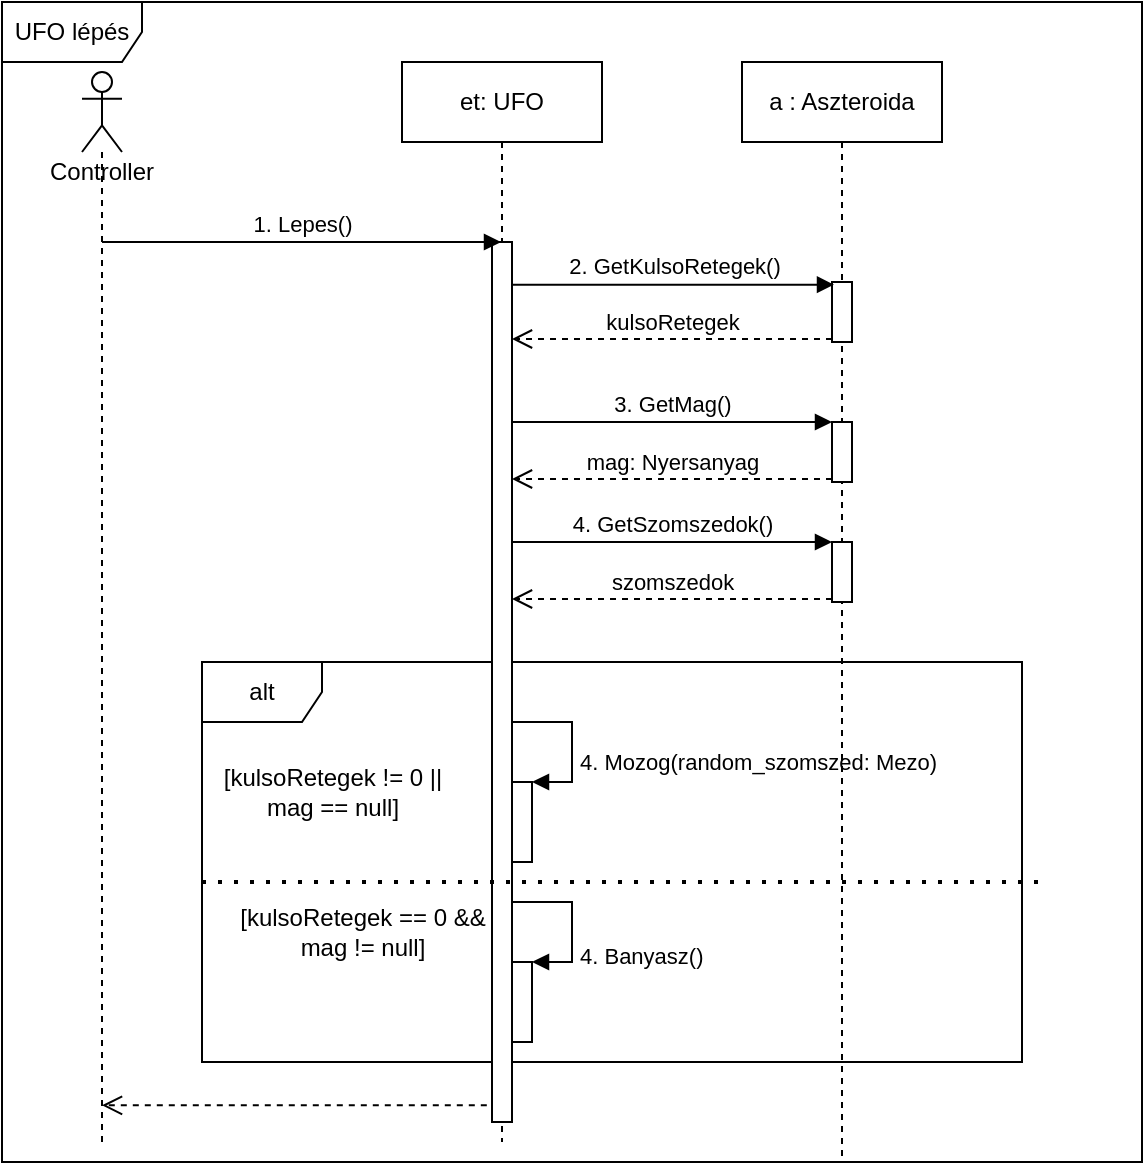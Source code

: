<mxfile version="14.5.3" type="github">
  <diagram id="kgpKYQtTHZ0yAKxKKP6v" name="Page-1">
    <mxGraphModel dx="1038" dy="548" grid="1" gridSize="10" guides="1" tooltips="1" connect="1" arrows="1" fold="1" page="1" pageScale="1" pageWidth="850" pageHeight="1100" math="0" shadow="0">
      <root>
        <mxCell id="0" />
        <mxCell id="1" parent="0" />
        <mxCell id="CXzAZYz8Gu9tlIhDbCPh-1" value="UFO lépés" style="shape=umlFrame;whiteSpace=wrap;html=1;width=70;height=30;" parent="1" vertex="1">
          <mxGeometry x="70" y="50" width="570" height="580" as="geometry" />
        </mxCell>
        <mxCell id="CXzAZYz8Gu9tlIhDbCPh-2" value="alt" style="shape=umlFrame;whiteSpace=wrap;html=1;" parent="1" vertex="1">
          <mxGeometry x="170" y="380" width="410" height="200" as="geometry" />
        </mxCell>
        <mxCell id="CXzAZYz8Gu9tlIhDbCPh-3" value="et: UFO" style="shape=umlLifeline;perimeter=lifelinePerimeter;whiteSpace=wrap;html=1;container=1;collapsible=0;recursiveResize=0;outlineConnect=0;" parent="1" vertex="1">
          <mxGeometry x="270" y="80" width="100" height="540" as="geometry" />
        </mxCell>
        <mxCell id="CXzAZYz8Gu9tlIhDbCPh-4" value="" style="html=1;points=[];perimeter=orthogonalPerimeter;" parent="CXzAZYz8Gu9tlIhDbCPh-3" vertex="1">
          <mxGeometry x="45" y="90" width="10" height="440" as="geometry" />
        </mxCell>
        <mxCell id="CXzAZYz8Gu9tlIhDbCPh-5" value="" style="html=1;points=[];perimeter=orthogonalPerimeter;" parent="CXzAZYz8Gu9tlIhDbCPh-3" vertex="1">
          <mxGeometry x="55" y="360" width="10" height="40" as="geometry" />
        </mxCell>
        <mxCell id="CXzAZYz8Gu9tlIhDbCPh-6" value="4. Mozog(random_szomszed: Mezo)" style="edgeStyle=orthogonalEdgeStyle;html=1;align=left;spacingLeft=2;endArrow=block;rounded=0;entryX=1;entryY=0;" parent="CXzAZYz8Gu9tlIhDbCPh-3" target="CXzAZYz8Gu9tlIhDbCPh-5" edge="1" source="CXzAZYz8Gu9tlIhDbCPh-4">
          <mxGeometry x="0.25" relative="1" as="geometry">
            <mxPoint x="55" y="270" as="sourcePoint" />
            <Array as="points">
              <mxPoint x="85" y="330" />
              <mxPoint x="85" y="360" />
            </Array>
            <mxPoint as="offset" />
          </mxGeometry>
        </mxCell>
        <mxCell id="CXzAZYz8Gu9tlIhDbCPh-7" value="" style="html=1;points=[];perimeter=orthogonalPerimeter;" parent="CXzAZYz8Gu9tlIhDbCPh-3" vertex="1">
          <mxGeometry x="55" y="450" width="10" height="40" as="geometry" />
        </mxCell>
        <mxCell id="CXzAZYz8Gu9tlIhDbCPh-8" value="4. Banyasz()" style="edgeStyle=orthogonalEdgeStyle;html=1;align=left;spacingLeft=2;endArrow=block;rounded=0;entryX=1;entryY=0;" parent="CXzAZYz8Gu9tlIhDbCPh-3" target="CXzAZYz8Gu9tlIhDbCPh-7" edge="1" source="CXzAZYz8Gu9tlIhDbCPh-4">
          <mxGeometry x="0.429" relative="1" as="geometry">
            <mxPoint x="55" y="370" as="sourcePoint" />
            <Array as="points">
              <mxPoint x="85" y="420" />
              <mxPoint x="85" y="450" />
            </Array>
            <mxPoint as="offset" />
          </mxGeometry>
        </mxCell>
        <mxCell id="CXzAZYz8Gu9tlIhDbCPh-9" value="1. Lepes()" style="html=1;verticalAlign=bottom;endArrow=block;" parent="1" source="CXzAZYz8Gu9tlIhDbCPh-18" target="CXzAZYz8Gu9tlIhDbCPh-3" edge="1">
          <mxGeometry width="80" relative="1" as="geometry">
            <mxPoint x="150" y="170" as="sourcePoint" />
            <mxPoint x="240" y="170" as="targetPoint" />
            <Array as="points">
              <mxPoint x="290" y="170" />
            </Array>
          </mxGeometry>
        </mxCell>
        <mxCell id="CXzAZYz8Gu9tlIhDbCPh-10" value="" style="endArrow=none;dashed=1;html=1;dashPattern=1 3;strokeWidth=2;" parent="1" edge="1">
          <mxGeometry width="50" height="50" relative="1" as="geometry">
            <mxPoint x="170" y="490" as="sourcePoint" />
            <mxPoint x="592" y="490" as="targetPoint" />
            <Array as="points" />
          </mxGeometry>
        </mxCell>
        <mxCell id="CXzAZYz8Gu9tlIhDbCPh-11" value="[kulsoRetegek == 0 &amp;amp;&amp;amp; &lt;br&gt;mag != null]" style="text;html=1;align=center;verticalAlign=middle;resizable=0;points=[];autosize=1;" parent="1" vertex="1">
          <mxGeometry x="180" y="500" width="140" height="30" as="geometry" />
        </mxCell>
        <mxCell id="CXzAZYz8Gu9tlIhDbCPh-12" value="[kulsoRetegek != 0 || &lt;br&gt;mag == null]" style="text;html=1;align=center;verticalAlign=middle;resizable=0;points=[];autosize=1;" parent="1" vertex="1">
          <mxGeometry x="170" y="430" width="130" height="30" as="geometry" />
        </mxCell>
        <mxCell id="CXzAZYz8Gu9tlIhDbCPh-13" value="" style="html=1;verticalAlign=bottom;endArrow=open;dashed=1;endSize=8;exitX=-0.26;exitY=0.981;exitDx=0;exitDy=0;exitPerimeter=0;" parent="1" source="CXzAZYz8Gu9tlIhDbCPh-4" target="CXzAZYz8Gu9tlIhDbCPh-18" edge="1">
          <mxGeometry relative="1" as="geometry">
            <mxPoint x="320" y="410" as="sourcePoint" />
            <mxPoint x="160" y="454" as="targetPoint" />
          </mxGeometry>
        </mxCell>
        <mxCell id="CXzAZYz8Gu9tlIhDbCPh-14" value="a : Aszteroida" style="shape=umlLifeline;perimeter=lifelinePerimeter;whiteSpace=wrap;html=1;container=1;collapsible=0;recursiveResize=0;outlineConnect=0;" parent="1" vertex="1">
          <mxGeometry x="440" y="80" width="100" height="550" as="geometry" />
        </mxCell>
        <mxCell id="CXzAZYz8Gu9tlIhDbCPh-15" value="" style="html=1;points=[];perimeter=orthogonalPerimeter;" parent="CXzAZYz8Gu9tlIhDbCPh-14" vertex="1">
          <mxGeometry x="45" y="110" width="10" height="30" as="geometry" />
        </mxCell>
        <mxCell id="CXzAZYz8Gu9tlIhDbCPh-20" value="" style="html=1;points=[];perimeter=orthogonalPerimeter;" parent="CXzAZYz8Gu9tlIhDbCPh-14" vertex="1">
          <mxGeometry x="45" y="180" width="10" height="30" as="geometry" />
        </mxCell>
        <mxCell id="fiiyHMroURkyzTdyL4wV-3" value="" style="html=1;points=[];perimeter=orthogonalPerimeter;" vertex="1" parent="CXzAZYz8Gu9tlIhDbCPh-14">
          <mxGeometry x="45" y="240" width="10" height="30" as="geometry" />
        </mxCell>
        <mxCell id="CXzAZYz8Gu9tlIhDbCPh-16" value="2. GetKulsoRetegek()" style="html=1;verticalAlign=bottom;endArrow=block;entryX=0.1;entryY=0.045;entryDx=0;entryDy=0;entryPerimeter=0;" parent="1" source="CXzAZYz8Gu9tlIhDbCPh-4" target="CXzAZYz8Gu9tlIhDbCPh-15" edge="1">
          <mxGeometry relative="1" as="geometry">
            <mxPoint x="340" y="170.0" as="sourcePoint" />
          </mxGeometry>
        </mxCell>
        <mxCell id="CXzAZYz8Gu9tlIhDbCPh-17" value="kulsoRetegek" style="html=1;verticalAlign=bottom;endArrow=open;dashed=1;endSize=8;exitX=0;exitY=0.95;" parent="1" source="CXzAZYz8Gu9tlIhDbCPh-15" target="CXzAZYz8Gu9tlIhDbCPh-4" edge="1">
          <mxGeometry relative="1" as="geometry">
            <mxPoint x="415" y="246" as="targetPoint" />
          </mxGeometry>
        </mxCell>
        <mxCell id="CXzAZYz8Gu9tlIhDbCPh-18" value="Controller" style="shape=umlLifeline;participant=umlActor;perimeter=lifelinePerimeter;whiteSpace=wrap;html=1;container=1;collapsible=0;recursiveResize=0;verticalAlign=top;spacingTop=36;outlineConnect=0;" parent="1" vertex="1">
          <mxGeometry x="110" y="85" width="20" height="535" as="geometry" />
        </mxCell>
        <mxCell id="CXzAZYz8Gu9tlIhDbCPh-21" value="3. GetMag()" style="html=1;verticalAlign=bottom;endArrow=block;entryX=0;entryY=0;" parent="1" source="CXzAZYz8Gu9tlIhDbCPh-4" target="CXzAZYz8Gu9tlIhDbCPh-20" edge="1">
          <mxGeometry relative="1" as="geometry">
            <mxPoint x="415" y="240" as="sourcePoint" />
          </mxGeometry>
        </mxCell>
        <mxCell id="CXzAZYz8Gu9tlIhDbCPh-22" value="mag: Nyersanyag" style="html=1;verticalAlign=bottom;endArrow=open;dashed=1;endSize=8;exitX=0;exitY=0.95;" parent="1" source="CXzAZYz8Gu9tlIhDbCPh-20" target="CXzAZYz8Gu9tlIhDbCPh-4" edge="1">
          <mxGeometry relative="1" as="geometry">
            <mxPoint x="415" y="316" as="targetPoint" />
          </mxGeometry>
        </mxCell>
        <mxCell id="fiiyHMroURkyzTdyL4wV-4" value="4. GetSzomszedok()" style="html=1;verticalAlign=bottom;endArrow=block;entryX=0;entryY=0;" edge="1" target="fiiyHMroURkyzTdyL4wV-3" parent="1" source="CXzAZYz8Gu9tlIhDbCPh-4">
          <mxGeometry relative="1" as="geometry">
            <mxPoint x="415" y="300" as="sourcePoint" />
          </mxGeometry>
        </mxCell>
        <mxCell id="fiiyHMroURkyzTdyL4wV-5" value="szomszedok" style="html=1;verticalAlign=bottom;endArrow=open;dashed=1;endSize=8;exitX=0;exitY=0.95;" edge="1" source="fiiyHMroURkyzTdyL4wV-3" parent="1" target="CXzAZYz8Gu9tlIhDbCPh-4">
          <mxGeometry relative="1" as="geometry">
            <mxPoint x="415" y="376" as="targetPoint" />
          </mxGeometry>
        </mxCell>
      </root>
    </mxGraphModel>
  </diagram>
</mxfile>
